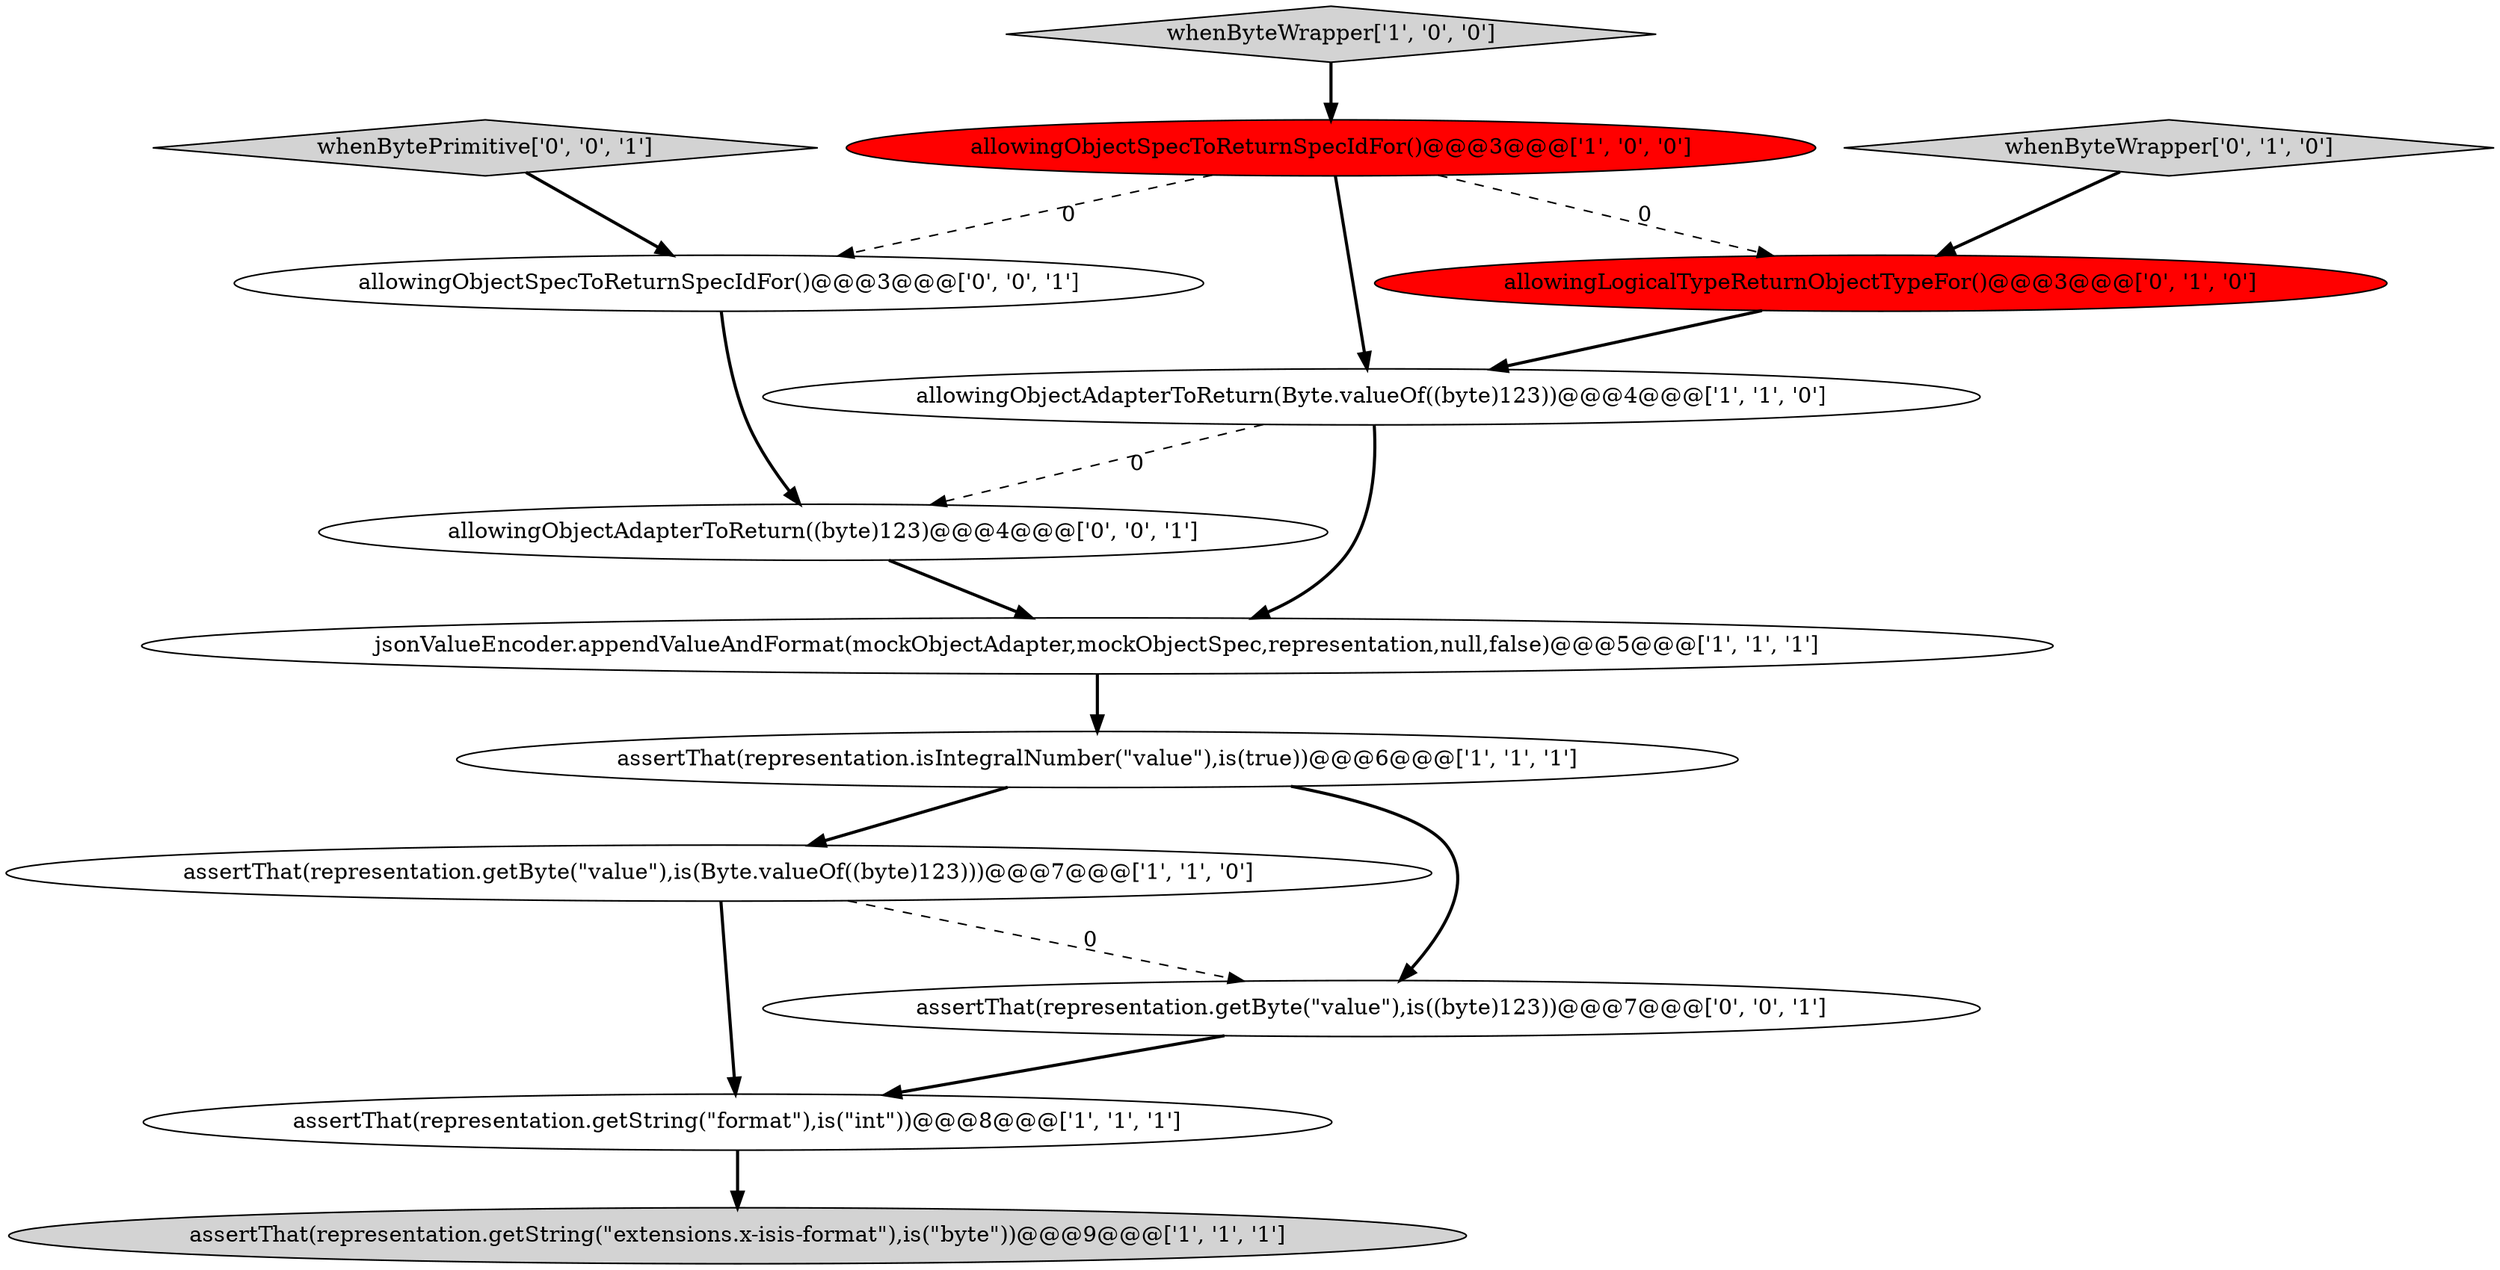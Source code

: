 digraph {
13 [style = filled, label = "allowingObjectAdapterToReturn((byte)123)@@@4@@@['0', '0', '1']", fillcolor = white, shape = ellipse image = "AAA0AAABBB3BBB"];
3 [style = filled, label = "jsonValueEncoder.appendValueAndFormat(mockObjectAdapter,mockObjectSpec,representation,null,false)@@@5@@@['1', '1', '1']", fillcolor = white, shape = ellipse image = "AAA0AAABBB1BBB"];
7 [style = filled, label = "assertThat(representation.isIntegralNumber(\"value\"),is(true))@@@6@@@['1', '1', '1']", fillcolor = white, shape = ellipse image = "AAA0AAABBB1BBB"];
5 [style = filled, label = "allowingObjectSpecToReturnSpecIdFor()@@@3@@@['1', '0', '0']", fillcolor = red, shape = ellipse image = "AAA1AAABBB1BBB"];
9 [style = filled, label = "whenByteWrapper['0', '1', '0']", fillcolor = lightgray, shape = diamond image = "AAA0AAABBB2BBB"];
6 [style = filled, label = "assertThat(representation.getByte(\"value\"),is(Byte.valueOf((byte)123)))@@@7@@@['1', '1', '0']", fillcolor = white, shape = ellipse image = "AAA0AAABBB1BBB"];
12 [style = filled, label = "assertThat(representation.getByte(\"value\"),is((byte)123))@@@7@@@['0', '0', '1']", fillcolor = white, shape = ellipse image = "AAA0AAABBB3BBB"];
8 [style = filled, label = "allowingLogicalTypeReturnObjectTypeFor()@@@3@@@['0', '1', '0']", fillcolor = red, shape = ellipse image = "AAA1AAABBB2BBB"];
1 [style = filled, label = "assertThat(representation.getString(\"extensions.x-isis-format\"),is(\"byte\"))@@@9@@@['1', '1', '1']", fillcolor = lightgray, shape = ellipse image = "AAA0AAABBB1BBB"];
10 [style = filled, label = "allowingObjectSpecToReturnSpecIdFor()@@@3@@@['0', '0', '1']", fillcolor = white, shape = ellipse image = "AAA0AAABBB3BBB"];
11 [style = filled, label = "whenBytePrimitive['0', '0', '1']", fillcolor = lightgray, shape = diamond image = "AAA0AAABBB3BBB"];
4 [style = filled, label = "whenByteWrapper['1', '0', '0']", fillcolor = lightgray, shape = diamond image = "AAA0AAABBB1BBB"];
2 [style = filled, label = "allowingObjectAdapterToReturn(Byte.valueOf((byte)123))@@@4@@@['1', '1', '0']", fillcolor = white, shape = ellipse image = "AAA0AAABBB1BBB"];
0 [style = filled, label = "assertThat(representation.getString(\"format\"),is(\"int\"))@@@8@@@['1', '1', '1']", fillcolor = white, shape = ellipse image = "AAA0AAABBB1BBB"];
5->8 [style = dashed, label="0"];
5->2 [style = bold, label=""];
6->0 [style = bold, label=""];
13->3 [style = bold, label=""];
8->2 [style = bold, label=""];
3->7 [style = bold, label=""];
9->8 [style = bold, label=""];
10->13 [style = bold, label=""];
7->12 [style = bold, label=""];
4->5 [style = bold, label=""];
0->1 [style = bold, label=""];
12->0 [style = bold, label=""];
11->10 [style = bold, label=""];
5->10 [style = dashed, label="0"];
2->13 [style = dashed, label="0"];
7->6 [style = bold, label=""];
2->3 [style = bold, label=""];
6->12 [style = dashed, label="0"];
}
